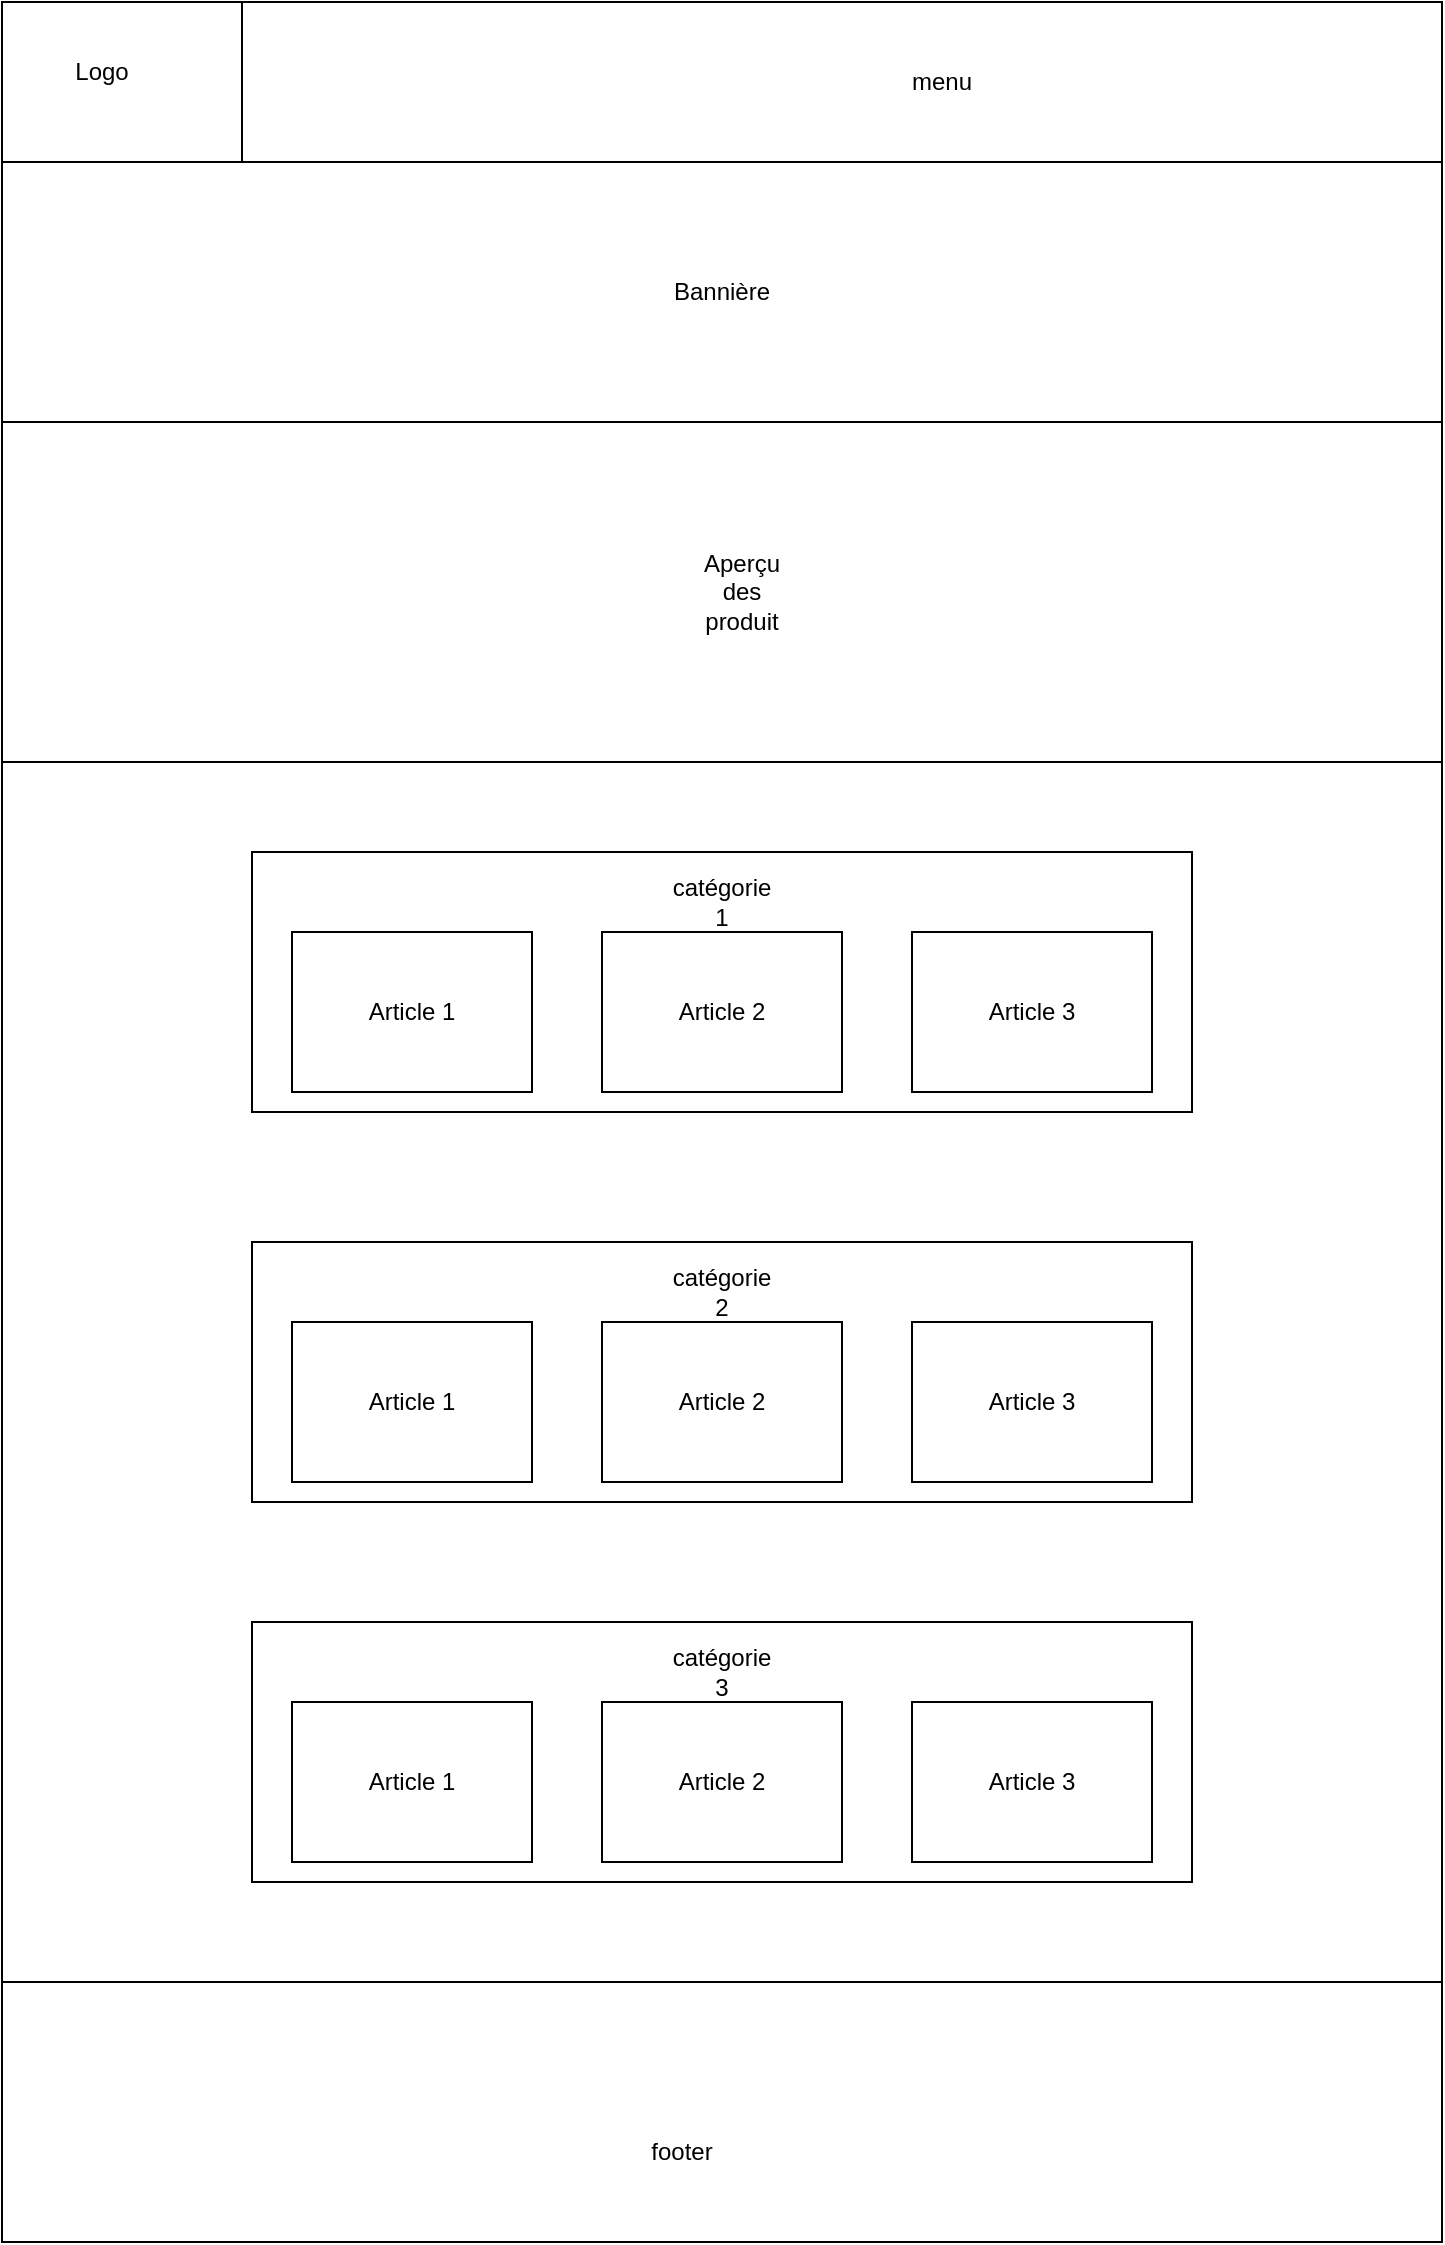 <mxfile version="16.5.1" type="device"><diagram id="JtH3lU8zksIoqoMxn-Wp" name="Page-1"><mxGraphModel dx="826" dy="1018" grid="1" gridSize="10" guides="1" tooltips="1" connect="1" arrows="1" fold="1" page="1" pageScale="1" pageWidth="827" pageHeight="1169" math="0" shadow="0"><root><mxCell id="0"/><mxCell id="1" parent="0"/><mxCell id="xD81qXjAiTpVk8Rvs3mN-1" value="" style="rounded=0;whiteSpace=wrap;html=1;" parent="1" vertex="1"><mxGeometry x="70" y="30" width="720" height="1020" as="geometry"/></mxCell><mxCell id="xD81qXjAiTpVk8Rvs3mN-3" value="" style="rounded=0;whiteSpace=wrap;html=1;" parent="1" vertex="1"><mxGeometry x="70" y="30" width="720" height="80" as="geometry"/></mxCell><mxCell id="xD81qXjAiTpVk8Rvs3mN-4" value="" style="rounded=0;whiteSpace=wrap;html=1;" parent="1" vertex="1"><mxGeometry x="70" y="30" width="120" height="80" as="geometry"/></mxCell><mxCell id="xD81qXjAiTpVk8Rvs3mN-5" value="" style="rounded=0;whiteSpace=wrap;html=1;" parent="1" vertex="1"><mxGeometry x="190" y="30" width="600" height="80" as="geometry"/></mxCell><mxCell id="xD81qXjAiTpVk8Rvs3mN-6" value="" style="rounded=0;whiteSpace=wrap;html=1;" parent="1" vertex="1"><mxGeometry x="70" y="110" width="720" height="970" as="geometry"/></mxCell><mxCell id="xD81qXjAiTpVk8Rvs3mN-7" value="" style="rounded=0;whiteSpace=wrap;html=1;" parent="1" vertex="1"><mxGeometry x="70" y="1020" width="720" height="130" as="geometry"/></mxCell><mxCell id="kXQHytHOw-4r8F4FUwRg-1" value="Logo" style="text;html=1;strokeColor=none;fillColor=none;align=center;verticalAlign=middle;whiteSpace=wrap;rounded=0;" parent="1" vertex="1"><mxGeometry x="90" y="50" width="60" height="30" as="geometry"/></mxCell><mxCell id="kXQHytHOw-4r8F4FUwRg-3" value="menu" style="text;html=1;strokeColor=none;fillColor=none;align=center;verticalAlign=middle;whiteSpace=wrap;rounded=0;" parent="1" vertex="1"><mxGeometry x="510" y="55" width="60" height="30" as="geometry"/></mxCell><mxCell id="kXQHytHOw-4r8F4FUwRg-5" value="footer" style="text;html=1;strokeColor=none;fillColor=none;align=center;verticalAlign=middle;whiteSpace=wrap;rounded=0;" parent="1" vertex="1"><mxGeometry x="380" y="1090" width="60" height="30" as="geometry"/></mxCell><mxCell id="fpBOMiLk6id9ugWoR_SD-1" value="" style="rounded=0;whiteSpace=wrap;html=1;" parent="1" vertex="1"><mxGeometry x="70" y="110" width="720" height="130" as="geometry"/></mxCell><mxCell id="fpBOMiLk6id9ugWoR_SD-2" value="Bannière" style="text;html=1;strokeColor=none;fillColor=none;align=center;verticalAlign=middle;whiteSpace=wrap;rounded=0;" parent="1" vertex="1"><mxGeometry x="400" y="160" width="60" height="30" as="geometry"/></mxCell><mxCell id="fpBOMiLk6id9ugWoR_SD-9" value="" style="rounded=0;whiteSpace=wrap;html=1;" parent="1" vertex="1"><mxGeometry x="70" y="240" width="720" height="170" as="geometry"/></mxCell><mxCell id="fpBOMiLk6id9ugWoR_SD-10" value="Aperçu des produit" style="text;html=1;strokeColor=none;fillColor=none;align=center;verticalAlign=middle;whiteSpace=wrap;rounded=0;" parent="1" vertex="1"><mxGeometry x="410" y="310" width="60" height="30" as="geometry"/></mxCell><mxCell id="fpBOMiLk6id9ugWoR_SD-26" style="edgeStyle=orthogonalEdgeStyle;rounded=0;orthogonalLoop=1;jettySize=auto;html=1;exitX=0.5;exitY=1;exitDx=0;exitDy=0;" parent="1" source="fpBOMiLk6id9ugWoR_SD-10" target="fpBOMiLk6id9ugWoR_SD-10" edge="1"><mxGeometry relative="1" as="geometry"/></mxCell><mxCell id="K_G8R3LNJ78I2tIcCX8P-7" style="edgeStyle=orthogonalEdgeStyle;rounded=0;orthogonalLoop=1;jettySize=auto;html=1;exitX=0.5;exitY=1;exitDx=0;exitDy=0;" parent="1" edge="1"><mxGeometry relative="1" as="geometry"><mxPoint x="430" y="825" as="sourcePoint"/><mxPoint x="430" y="825" as="targetPoint"/></mxGeometry></mxCell><mxCell id="lLKr40KpbVmnGorL4V22-2" value="" style="rounded=0;whiteSpace=wrap;html=1;" vertex="1" parent="1"><mxGeometry x="195" y="650" width="470" height="130" as="geometry"/></mxCell><mxCell id="fpBOMiLk6id9ugWoR_SD-13" value="catégorie 2" style="text;html=1;strokeColor=none;fillColor=none;align=center;verticalAlign=middle;whiteSpace=wrap;rounded=0;" parent="1" vertex="1"><mxGeometry x="400" y="660" width="60" height="30" as="geometry"/></mxCell><mxCell id="lLKr40KpbVmnGorL4V22-5" value="Article 1" style="rounded=0;whiteSpace=wrap;html=1;" vertex="1" parent="1"><mxGeometry x="215" y="690" width="120" height="80" as="geometry"/></mxCell><mxCell id="lLKr40KpbVmnGorL4V22-6" value="Article 2" style="rounded=0;whiteSpace=wrap;html=1;" vertex="1" parent="1"><mxGeometry x="370" y="690" width="120" height="80" as="geometry"/></mxCell><mxCell id="lLKr40KpbVmnGorL4V22-7" value="Article 3" style="rounded=0;whiteSpace=wrap;html=1;" vertex="1" parent="1"><mxGeometry x="525" y="690" width="120" height="80" as="geometry"/></mxCell><mxCell id="lLKr40KpbVmnGorL4V22-12" value="" style="rounded=0;whiteSpace=wrap;html=1;" vertex="1" parent="1"><mxGeometry x="195" y="840" width="470" height="130" as="geometry"/></mxCell><mxCell id="lLKr40KpbVmnGorL4V22-13" value="Article 1" style="rounded=0;whiteSpace=wrap;html=1;" vertex="1" parent="1"><mxGeometry x="215" y="880" width="120" height="80" as="geometry"/></mxCell><mxCell id="lLKr40KpbVmnGorL4V22-14" value="Article 2" style="rounded=0;whiteSpace=wrap;html=1;" vertex="1" parent="1"><mxGeometry x="370" y="880" width="120" height="80" as="geometry"/></mxCell><mxCell id="lLKr40KpbVmnGorL4V22-15" value="Article 3" style="rounded=0;whiteSpace=wrap;html=1;" vertex="1" parent="1"><mxGeometry x="525" y="880" width="120" height="80" as="geometry"/></mxCell><mxCell id="lLKr40KpbVmnGorL4V22-16" value="catégorie 3" style="text;html=1;strokeColor=none;fillColor=none;align=center;verticalAlign=middle;whiteSpace=wrap;rounded=0;" vertex="1" parent="1"><mxGeometry x="400" y="850" width="60" height="30" as="geometry"/></mxCell><mxCell id="lLKr40KpbVmnGorL4V22-19" value="" style="rounded=0;whiteSpace=wrap;html=1;" vertex="1" parent="1"><mxGeometry x="195" y="455" width="470" height="130" as="geometry"/></mxCell><mxCell id="lLKr40KpbVmnGorL4V22-20" value="catégorie 1" style="text;html=1;strokeColor=none;fillColor=none;align=center;verticalAlign=middle;whiteSpace=wrap;rounded=0;" vertex="1" parent="1"><mxGeometry x="400" y="465" width="60" height="30" as="geometry"/></mxCell><mxCell id="lLKr40KpbVmnGorL4V22-21" value="Article 1" style="rounded=0;whiteSpace=wrap;html=1;" vertex="1" parent="1"><mxGeometry x="215" y="495" width="120" height="80" as="geometry"/></mxCell><mxCell id="lLKr40KpbVmnGorL4V22-22" value="Article 2" style="rounded=0;whiteSpace=wrap;html=1;" vertex="1" parent="1"><mxGeometry x="370" y="495" width="120" height="80" as="geometry"/></mxCell><mxCell id="lLKr40KpbVmnGorL4V22-23" value="Article 3" style="rounded=0;whiteSpace=wrap;html=1;" vertex="1" parent="1"><mxGeometry x="525" y="495" width="120" height="80" as="geometry"/></mxCell></root></mxGraphModel></diagram></mxfile>